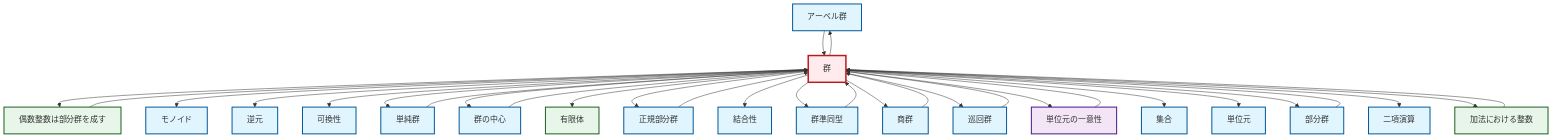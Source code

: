 graph TD
    classDef definition fill:#e1f5fe,stroke:#01579b,stroke-width:2px
    classDef theorem fill:#f3e5f5,stroke:#4a148c,stroke-width:2px
    classDef axiom fill:#fff3e0,stroke:#e65100,stroke-width:2px
    classDef example fill:#e8f5e9,stroke:#1b5e20,stroke-width:2px
    classDef current fill:#ffebee,stroke:#b71c1c,stroke-width:3px
    def-abelian-group["アーベル群"]:::definition
    def-inverse-element["逆元"]:::definition
    ex-even-integers-subgroup["偶数整数は部分群を成す"]:::example
    def-cyclic-group["巡回群"]:::definition
    def-quotient-group["商群"]:::definition
    def-binary-operation["二項演算"]:::definition
    thm-unique-identity["単位元の一意性"]:::theorem
    def-simple-group["単純群"]:::definition
    def-homomorphism["群準同型"]:::definition
    def-associativity["結合性"]:::definition
    def-identity-element["単位元"]:::definition
    def-subgroup["部分群"]:::definition
    def-normal-subgroup["正規部分群"]:::definition
    def-monoid["モノイド"]:::definition
    def-set["集合"]:::definition
    ex-finite-field["有限体"]:::example
    def-group["群"]:::definition
    def-commutativity["可換性"]:::definition
    ex-integers-addition["加法における整数"]:::example
    def-center-of-group["群の中心"]:::definition
    def-group --> ex-even-integers-subgroup
    def-group --> def-monoid
    thm-unique-identity --> def-group
    def-group --> def-inverse-element
    def-group --> def-commutativity
    def-group --> def-simple-group
    def-group --> def-center-of-group
    def-homomorphism --> def-group
    def-simple-group --> def-group
    ex-even-integers-subgroup --> def-group
    ex-integers-addition --> def-group
    def-group --> ex-finite-field
    def-group --> def-normal-subgroup
    def-abelian-group --> def-group
    def-subgroup --> def-group
    def-group --> def-associativity
    def-group --> def-homomorphism
    def-group --> def-quotient-group
    def-group --> def-cyclic-group
    def-group --> thm-unique-identity
    def-group --> def-set
    def-quotient-group --> def-group
    def-cyclic-group --> def-group
    def-group --> def-abelian-group
    def-group --> def-identity-element
    def-center-of-group --> def-group
    def-group --> def-subgroup
    def-group --> def-binary-operation
    def-group --> ex-integers-addition
    def-normal-subgroup --> def-group
    class def-group current